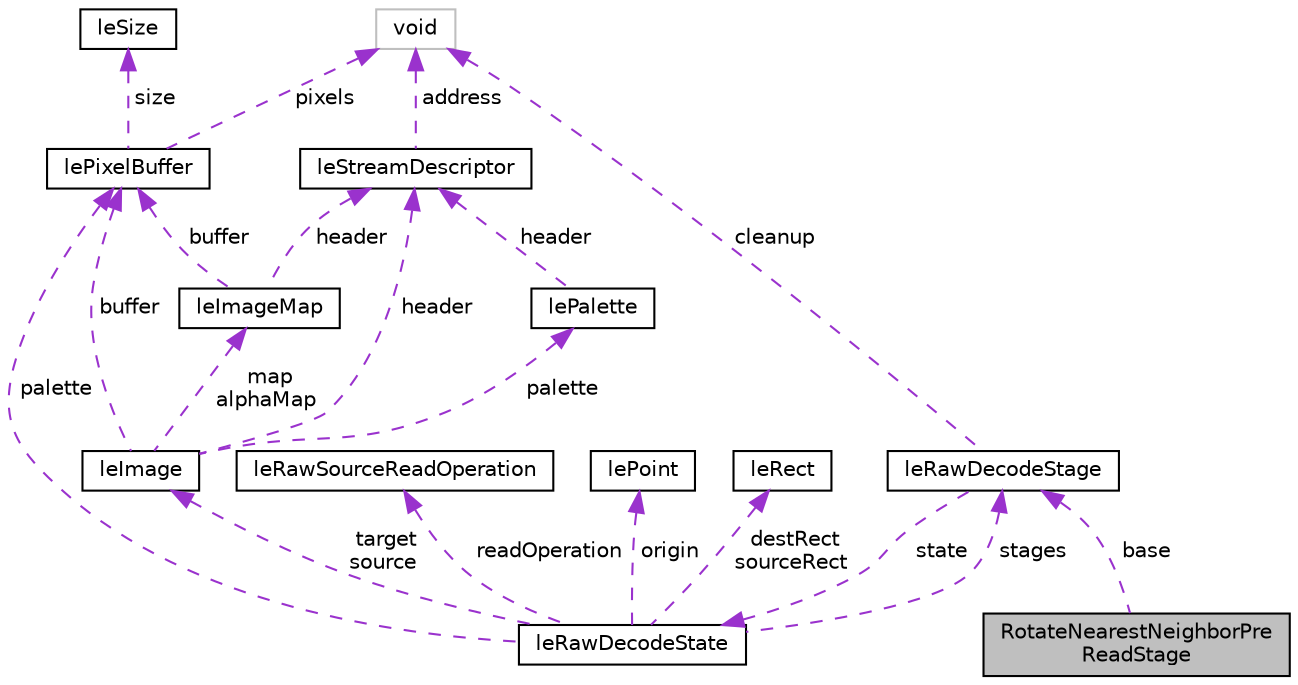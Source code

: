 digraph "RotateNearestNeighborPreReadStage"
{
 // LATEX_PDF_SIZE
  edge [fontname="Helvetica",fontsize="10",labelfontname="Helvetica",labelfontsize="10"];
  node [fontname="Helvetica",fontsize="10",shape=record];
  Node1 [label="RotateNearestNeighborPre\lReadStage",height=0.2,width=0.4,color="black", fillcolor="grey75", style="filled", fontcolor="black",tooltip=" "];
  Node2 -> Node1 [dir="back",color="darkorchid3",fontsize="10",style="dashed",label=" base" ,fontname="Helvetica"];
  Node2 [label="leRawDecodeStage",height=0.2,width=0.4,color="black", fillcolor="white", style="filled",URL="$structle_raw_decode_stage.html",tooltip=" "];
  Node3 -> Node2 [dir="back",color="darkorchid3",fontsize="10",style="dashed",label=" cleanup" ,fontname="Helvetica"];
  Node3 [label="void",height=0.2,width=0.4,color="grey75", fillcolor="white", style="filled",tooltip=" "];
  Node4 -> Node2 [dir="back",color="darkorchid3",fontsize="10",style="dashed",label=" state" ,fontname="Helvetica"];
  Node4 [label="leRawDecodeState",height=0.2,width=0.4,color="black", fillcolor="white", style="filled",URL="$structle_raw_decode_state.html",tooltip=" "];
  Node5 -> Node4 [dir="back",color="darkorchid3",fontsize="10",style="dashed",label=" palette" ,fontname="Helvetica"];
  Node5 [label="lePixelBuffer",height=0.2,width=0.4,color="black", fillcolor="white", style="filled",URL="$structle_pixel_buffer.html",tooltip=" "];
  Node3 -> Node5 [dir="back",color="darkorchid3",fontsize="10",style="dashed",label=" pixels" ,fontname="Helvetica"];
  Node6 -> Node5 [dir="back",color="darkorchid3",fontsize="10",style="dashed",label=" size" ,fontname="Helvetica"];
  Node6 [label="leSize",height=0.2,width=0.4,color="black", fillcolor="white", style="filled",URL="$structle_size.html",tooltip=" "];
  Node7 -> Node4 [dir="back",color="darkorchid3",fontsize="10",style="dashed",label=" target\nsource" ,fontname="Helvetica"];
  Node7 [label="leImage",height=0.2,width=0.4,color="black", fillcolor="white", style="filled",URL="$structle_image.html",tooltip=" "];
  Node5 -> Node7 [dir="back",color="darkorchid3",fontsize="10",style="dashed",label=" buffer" ,fontname="Helvetica"];
  Node8 -> Node7 [dir="back",color="darkorchid3",fontsize="10",style="dashed",label=" palette" ,fontname="Helvetica"];
  Node8 [label="lePalette",height=0.2,width=0.4,color="black", fillcolor="white", style="filled",URL="$structle_palette.html",tooltip=" "];
  Node9 -> Node8 [dir="back",color="darkorchid3",fontsize="10",style="dashed",label=" header" ,fontname="Helvetica"];
  Node9 [label="leStreamDescriptor",height=0.2,width=0.4,color="black", fillcolor="white", style="filled",URL="$structle_stream_descriptor.html",tooltip=" "];
  Node3 -> Node9 [dir="back",color="darkorchid3",fontsize="10",style="dashed",label=" address" ,fontname="Helvetica"];
  Node9 -> Node7 [dir="back",color="darkorchid3",fontsize="10",style="dashed",label=" header" ,fontname="Helvetica"];
  Node10 -> Node7 [dir="back",color="darkorchid3",fontsize="10",style="dashed",label=" map\nalphaMap" ,fontname="Helvetica"];
  Node10 [label="leImageMap",height=0.2,width=0.4,color="black", fillcolor="white", style="filled",URL="$structle_image_map.html",tooltip=" "];
  Node5 -> Node10 [dir="back",color="darkorchid3",fontsize="10",style="dashed",label=" buffer" ,fontname="Helvetica"];
  Node9 -> Node10 [dir="back",color="darkorchid3",fontsize="10",style="dashed",label=" header" ,fontname="Helvetica"];
  Node11 -> Node4 [dir="back",color="darkorchid3",fontsize="10",style="dashed",label=" readOperation" ,fontname="Helvetica"];
  Node11 [label="leRawSourceReadOperation",height=0.2,width=0.4,color="black", fillcolor="white", style="filled",URL="$structle_raw_source_read_operation.html",tooltip=" "];
  Node12 -> Node4 [dir="back",color="darkorchid3",fontsize="10",style="dashed",label=" origin" ,fontname="Helvetica"];
  Node12 [label="lePoint",height=0.2,width=0.4,color="black", fillcolor="white", style="filled",URL="$structle_point.html",tooltip=" "];
  Node13 -> Node4 [dir="back",color="darkorchid3",fontsize="10",style="dashed",label=" destRect\nsourceRect" ,fontname="Helvetica"];
  Node13 [label="leRect",height=0.2,width=0.4,color="black", fillcolor="white", style="filled",URL="$structle_rect.html",tooltip=" "];
  Node2 -> Node4 [dir="back",color="darkorchid3",fontsize="10",style="dashed",label=" stages" ,fontname="Helvetica"];
}
